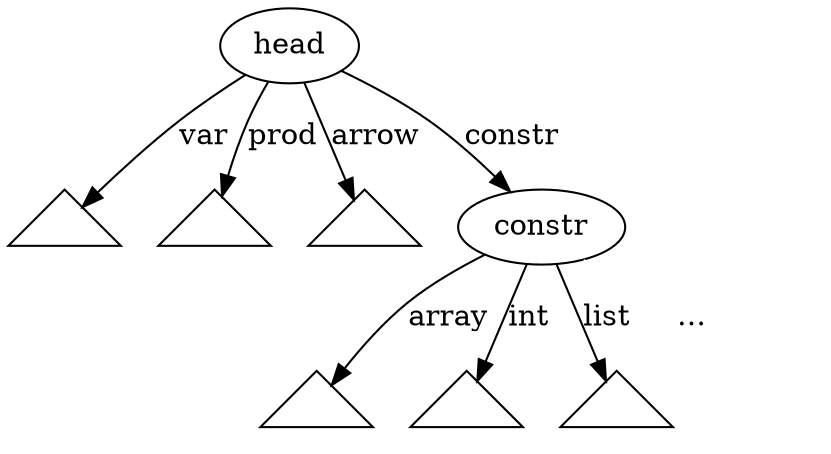 digraph {
	node [ label = "" ] ;

	n_0 [ label = "head" ] ;

	n_1_1 [ shape = triangle ] ;
	n_1_2 [ shape = triangle ] ;
	n_1_3 [ shape = triangle ] ;
	n_1_4 [ label = "constr" ] ;

	n_2_1 [ shape = triangle ] ;
	n_2_2 [ shape = triangle ] ;
	n_2_3 [ shape = triangle ] ;
	n_2_4 [ style = invisible ] ;

	n_0 -> n_1_1 [ label = "var" ] ;
	n_0 -> n_1_2 [ label = "prod" ] ;
	n_0 -> n_1_3 [ label = "arrow" ] ;
	n_0 -> n_1_4 [ label = "constr" ] ;

	n_1_4 -> n_2_1 [ label = "array" ] ;
	n_1_4 -> n_2_2 [ label = "int" ] ;
	n_1_4 -> n_2_3 [ label = "list" ] ;
	n_1_4 -> n_2_4 [ color = white, arrowhead = none, label = "…"] ;
}
